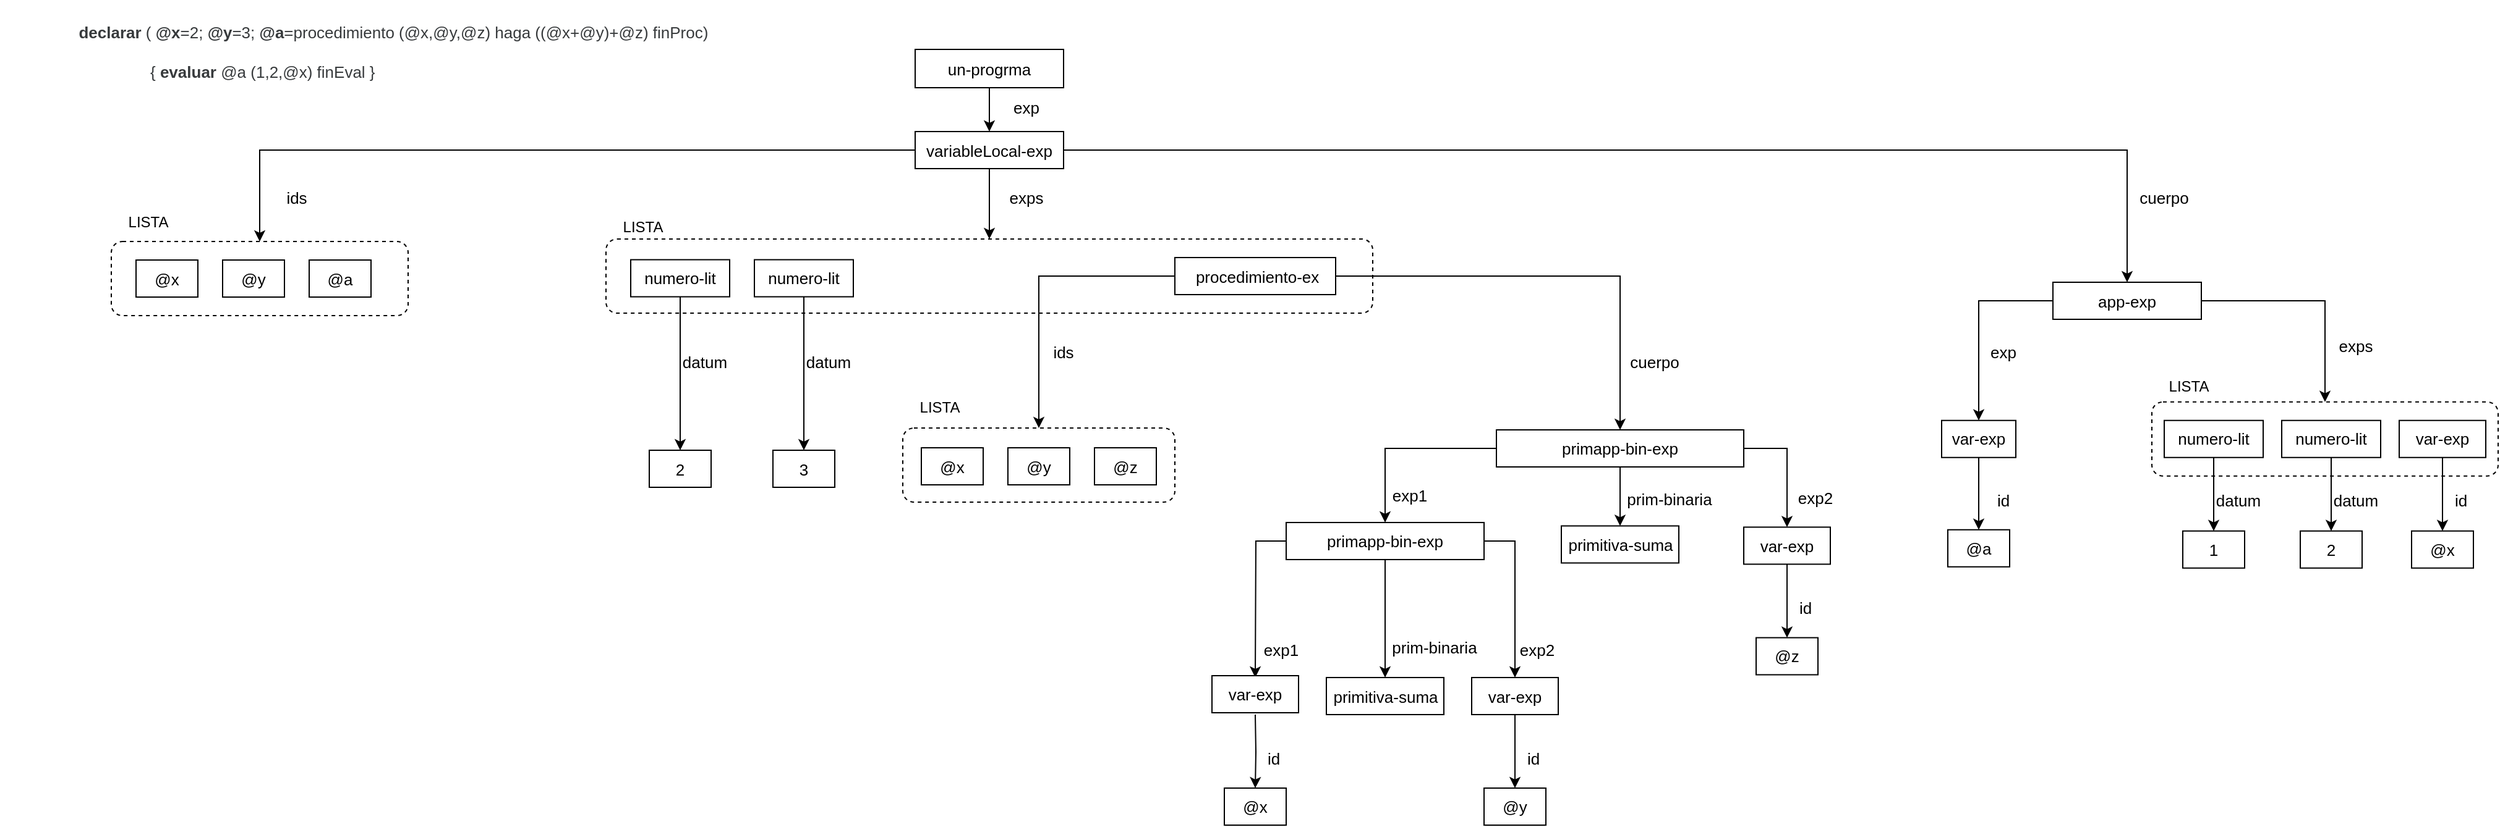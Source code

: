 <mxfile version="12.8.1" type="device"><diagram id="6paT6bCICy1OjPJKSsrn" name="Page-1"><mxGraphModel dx="2500" dy="2057" grid="1" gridSize="10" guides="1" tooltips="1" connect="1" arrows="1" fold="1" page="1" pageScale="1" pageWidth="827" pageHeight="1169" math="0" shadow="0"><root><mxCell id="0"/><mxCell id="1" parent="0"/><mxCell id="sHpWsN7wP_wHzQN0DbOn-65" value="" style="rounded=1;whiteSpace=wrap;html=1;fillColor=none;strokeColor=#000000;fontSize=13;dashed=1;" parent="1" vertex="1"><mxGeometry x="180" y="-906.5" width="620" height="60" as="geometry"/></mxCell><mxCell id="sHpWsN7wP_wHzQN0DbOn-20" value="" style="rounded=1;whiteSpace=wrap;html=1;fillColor=none;strokeColor=#000000;fontSize=13;dashed=1;" parent="1" vertex="1"><mxGeometry x="-220" y="-904.5" width="240" height="60" as="geometry"/></mxCell><mxCell id="sHpWsN7wP_wHzQN0DbOn-1" value="&lt;p style=&quot;box-sizing: border-box; margin-top: 0px; margin-bottom: 1rem; color: rgb(55, 58, 60); font-family: poppins, sans-serif; font-size: 13px; text-align: left; background-color: rgb(255, 255, 255);&quot;&gt;&lt;b style=&quot;font-size: 13px;&quot;&gt;declarar &lt;/b&gt;( &lt;b style=&quot;font-size: 13px;&quot;&gt;@x&lt;/b&gt;=2; &lt;b style=&quot;font-size: 13px;&quot;&gt;@y&lt;/b&gt;=3; &lt;b style=&quot;font-size: 13px;&quot;&gt;@a&lt;/b&gt;=procedimiento (@x,@y,@z) haga ((@x+@y)+@z) finProc)&amp;nbsp;&lt;/p&gt;&lt;p style=&quot;box-sizing: border-box; margin-top: 0px; margin-bottom: 1rem; color: rgb(55, 58, 60); font-family: poppins, sans-serif; font-size: 13px; text-align: left; background-color: rgb(255, 255, 255);&quot;&gt;&amp;nbsp; &amp;nbsp; &amp;nbsp; &amp;nbsp; &amp;nbsp; &amp;nbsp; &amp;nbsp; &amp;nbsp; { &lt;b style=&quot;font-size: 13px;&quot;&gt;evaluar &lt;/b&gt;@a (1,2,@x) finEval }&lt;/p&gt;" style="text;html=1;strokeColor=none;fillColor=none;align=center;verticalAlign=middle;whiteSpace=wrap;rounded=0;fontSize=13;" parent="1" vertex="1"><mxGeometry x="-310" y="-1100" width="640" height="99" as="geometry"/></mxCell><mxCell id="sHpWsN7wP_wHzQN0DbOn-13" style="edgeStyle=orthogonalEdgeStyle;rounded=0;orthogonalLoop=1;jettySize=auto;html=1;exitX=0.5;exitY=1;exitDx=0;exitDy=0;entryX=0.5;entryY=0;entryDx=0;entryDy=0;fontSize=13;" parent="1" source="sHpWsN7wP_wHzQN0DbOn-2" target="sHpWsN7wP_wHzQN0DbOn-12" edge="1"><mxGeometry relative="1" as="geometry"/></mxCell><mxCell id="sHpWsN7wP_wHzQN0DbOn-2" value="un-progrma" style="rounded=0;whiteSpace=wrap;html=1;fontSize=13;" parent="1" vertex="1"><mxGeometry x="430" y="-1060" width="120" height="31" as="geometry"/></mxCell><mxCell id="sHpWsN7wP_wHzQN0DbOn-107" style="edgeStyle=orthogonalEdgeStyle;rounded=0;orthogonalLoop=1;jettySize=auto;html=1;exitX=1;exitY=0.5;exitDx=0;exitDy=0;entryX=0.5;entryY=0;entryDx=0;entryDy=0;fontSize=13;" parent="1" source="sHpWsN7wP_wHzQN0DbOn-9" target="sHpWsN7wP_wHzQN0DbOn-82" edge="1"><mxGeometry relative="1" as="geometry"/></mxCell><mxCell id="4M6vIa29x8ZgfEifH70W-3" style="edgeStyle=orthogonalEdgeStyle;rounded=0;orthogonalLoop=1;jettySize=auto;html=1;exitX=0;exitY=0.5;exitDx=0;exitDy=0;entryX=0.5;entryY=0;entryDx=0;entryDy=0;" parent="1" source="sHpWsN7wP_wHzQN0DbOn-9" target="sHpWsN7wP_wHzQN0DbOn-85" edge="1"><mxGeometry relative="1" as="geometry"/></mxCell><mxCell id="sHpWsN7wP_wHzQN0DbOn-9" value="&amp;nbsp;procedimiento-ex" style="rounded=0;whiteSpace=wrap;html=1;fontSize=13;" parent="1" vertex="1"><mxGeometry x="640" y="-891.5" width="130" height="30" as="geometry"/></mxCell><mxCell id="sHpWsN7wP_wHzQN0DbOn-39" style="edgeStyle=orthogonalEdgeStyle;rounded=0;orthogonalLoop=1;jettySize=auto;html=1;exitX=1;exitY=0.5;exitDx=0;exitDy=0;entryX=0.5;entryY=0;entryDx=0;entryDy=0;fontSize=13;" parent="1" source="sHpWsN7wP_wHzQN0DbOn-11" target="sHpWsN7wP_wHzQN0DbOn-35" edge="1"><mxGeometry relative="1" as="geometry"><mxPoint x="1570" y="-812" as="targetPoint"/><Array as="points"><mxPoint x="1570" y="-856"/></Array></mxGeometry></mxCell><mxCell id="sHpWsN7wP_wHzQN0DbOn-40" style="edgeStyle=orthogonalEdgeStyle;rounded=0;orthogonalLoop=1;jettySize=auto;html=1;exitX=0;exitY=0.5;exitDx=0;exitDy=0;entryX=0.5;entryY=0;entryDx=0;entryDy=0;fontSize=13;" parent="1" source="sHpWsN7wP_wHzQN0DbOn-11" target="sHpWsN7wP_wHzQN0DbOn-34" edge="1"><mxGeometry relative="1" as="geometry"/></mxCell><mxCell id="sHpWsN7wP_wHzQN0DbOn-11" value="app-exp" style="rounded=0;whiteSpace=wrap;html=1;fontSize=13;" parent="1" vertex="1"><mxGeometry x="1350" y="-871.5" width="120" height="30" as="geometry"/></mxCell><mxCell id="sHpWsN7wP_wHzQN0DbOn-19" style="edgeStyle=orthogonalEdgeStyle;rounded=0;orthogonalLoop=1;jettySize=auto;html=1;exitX=0;exitY=0.5;exitDx=0;exitDy=0;entryX=0.5;entryY=0;entryDx=0;entryDy=0;fontSize=13;" parent="1" source="sHpWsN7wP_wHzQN0DbOn-12" target="sHpWsN7wP_wHzQN0DbOn-20" edge="1"><mxGeometry relative="1" as="geometry"><mxPoint x="270" y="-940" as="targetPoint"/></mxGeometry></mxCell><mxCell id="sHpWsN7wP_wHzQN0DbOn-22" style="edgeStyle=orthogonalEdgeStyle;rounded=0;orthogonalLoop=1;jettySize=auto;html=1;exitX=1;exitY=0.5;exitDx=0;exitDy=0;entryX=0.5;entryY=0;entryDx=0;entryDy=0;fontSize=13;" parent="1" source="sHpWsN7wP_wHzQN0DbOn-12" target="sHpWsN7wP_wHzQN0DbOn-11" edge="1"><mxGeometry relative="1" as="geometry"><mxPoint x="660" y="-920" as="targetPoint"/></mxGeometry></mxCell><mxCell id="sHpWsN7wP_wHzQN0DbOn-159" style="edgeStyle=orthogonalEdgeStyle;rounded=0;orthogonalLoop=1;jettySize=auto;html=1;exitX=0.5;exitY=1;exitDx=0;exitDy=0;entryX=0.5;entryY=0;entryDx=0;entryDy=0;fontSize=13;" parent="1" source="sHpWsN7wP_wHzQN0DbOn-12" target="sHpWsN7wP_wHzQN0DbOn-65" edge="1"><mxGeometry relative="1" as="geometry"/></mxCell><mxCell id="sHpWsN7wP_wHzQN0DbOn-12" value="variableLocal-exp" style="rounded=0;whiteSpace=wrap;html=1;fontSize=13;" parent="1" vertex="1"><mxGeometry x="430" y="-993.5" width="120" height="30" as="geometry"/></mxCell><mxCell id="sHpWsN7wP_wHzQN0DbOn-14" value="exp" style="text;html=1;strokeColor=none;fillColor=none;align=center;verticalAlign=middle;whiteSpace=wrap;rounded=0;fontSize=13;" parent="1" vertex="1"><mxGeometry x="500" y="-1023.5" width="40" height="20" as="geometry"/></mxCell><mxCell id="sHpWsN7wP_wHzQN0DbOn-23" value="@x" style="rounded=0;whiteSpace=wrap;html=1;strokeColor=#000000;fillColor=none;fontSize=13;" parent="1" vertex="1"><mxGeometry x="-200" y="-889.5" width="50" height="30" as="geometry"/></mxCell><mxCell id="sHpWsN7wP_wHzQN0DbOn-24" value="@y" style="rounded=0;whiteSpace=wrap;html=1;strokeColor=#000000;fillColor=none;fontSize=13;" parent="1" vertex="1"><mxGeometry x="-130" y="-889.5" width="50" height="30" as="geometry"/></mxCell><mxCell id="sHpWsN7wP_wHzQN0DbOn-25" value="@a" style="rounded=0;whiteSpace=wrap;html=1;strokeColor=#000000;fillColor=none;fontSize=13;" parent="1" vertex="1"><mxGeometry x="-60" y="-889.5" width="50" height="30" as="geometry"/></mxCell><mxCell id="sHpWsN7wP_wHzQN0DbOn-29" value="cuerpo" style="text;html=1;strokeColor=none;fillColor=none;align=center;verticalAlign=middle;whiteSpace=wrap;rounded=0;fontSize=13;" parent="1" vertex="1"><mxGeometry x="1420" y="-950" width="40" height="20" as="geometry"/></mxCell><mxCell id="sHpWsN7wP_wHzQN0DbOn-30" value="ids" style="text;html=1;strokeColor=none;fillColor=none;align=center;verticalAlign=middle;whiteSpace=wrap;rounded=0;fontSize=13;" parent="1" vertex="1"><mxGeometry x="-90" y="-950" width="40" height="20" as="geometry"/></mxCell><mxCell id="sHpWsN7wP_wHzQN0DbOn-49" style="edgeStyle=orthogonalEdgeStyle;rounded=0;orthogonalLoop=1;jettySize=auto;html=1;exitX=0.5;exitY=1;exitDx=0;exitDy=0;entryX=0.5;entryY=0;entryDx=0;entryDy=0;fontSize=13;" parent="1" source="sHpWsN7wP_wHzQN0DbOn-34" target="sHpWsN7wP_wHzQN0DbOn-48" edge="1"><mxGeometry relative="1" as="geometry"/></mxCell><mxCell id="sHpWsN7wP_wHzQN0DbOn-34" value="var-exp" style="rounded=0;whiteSpace=wrap;html=1;fontSize=13;" parent="1" vertex="1"><mxGeometry x="1260" y="-759.63" width="60" height="30" as="geometry"/></mxCell><mxCell id="sHpWsN7wP_wHzQN0DbOn-35" value="" style="rounded=1;whiteSpace=wrap;html=1;fillColor=none;strokeColor=#000000;fontSize=13;dashed=1;" parent="1" vertex="1"><mxGeometry x="1430" y="-774.63" width="280" height="60" as="geometry"/></mxCell><mxCell id="sHpWsN7wP_wHzQN0DbOn-46" style="edgeStyle=orthogonalEdgeStyle;rounded=0;orthogonalLoop=1;jettySize=auto;html=1;exitX=0.5;exitY=1;exitDx=0;exitDy=0;fontSize=13;" parent="1" source="sHpWsN7wP_wHzQN0DbOn-36" target="sHpWsN7wP_wHzQN0DbOn-45" edge="1"><mxGeometry relative="1" as="geometry"/></mxCell><mxCell id="sHpWsN7wP_wHzQN0DbOn-36" value="numero-lit" style="rounded=0;whiteSpace=wrap;html=1;fontSize=13;" parent="1" vertex="1"><mxGeometry x="1440" y="-759.63" width="80" height="30" as="geometry"/></mxCell><mxCell id="sHpWsN7wP_wHzQN0DbOn-43" style="edgeStyle=orthogonalEdgeStyle;rounded=0;orthogonalLoop=1;jettySize=auto;html=1;entryX=0.5;entryY=0;entryDx=0;entryDy=0;fontSize=13;" parent="1" source="sHpWsN7wP_wHzQN0DbOn-38" target="sHpWsN7wP_wHzQN0DbOn-42" edge="1"><mxGeometry relative="1" as="geometry"/></mxCell><mxCell id="sHpWsN7wP_wHzQN0DbOn-38" value="var-exp" style="rounded=0;whiteSpace=wrap;html=1;fontSize=13;" parent="1" vertex="1"><mxGeometry x="1630" y="-759.63" width="70" height="30" as="geometry"/></mxCell><mxCell id="sHpWsN7wP_wHzQN0DbOn-47" style="edgeStyle=orthogonalEdgeStyle;rounded=0;orthogonalLoop=1;jettySize=auto;html=1;exitX=0.5;exitY=1;exitDx=0;exitDy=0;entryX=0.5;entryY=0;entryDx=0;entryDy=0;fontSize=13;" parent="1" source="sHpWsN7wP_wHzQN0DbOn-41" target="sHpWsN7wP_wHzQN0DbOn-44" edge="1"><mxGeometry relative="1" as="geometry"/></mxCell><mxCell id="sHpWsN7wP_wHzQN0DbOn-41" value="numero-lit" style="rounded=0;whiteSpace=wrap;html=1;fontSize=13;" parent="1" vertex="1"><mxGeometry x="1535" y="-759.63" width="80" height="30" as="geometry"/></mxCell><mxCell id="sHpWsN7wP_wHzQN0DbOn-42" value="@x" style="rounded=0;whiteSpace=wrap;html=1;strokeColor=#000000;fillColor=none;fontSize=13;" parent="1" vertex="1"><mxGeometry x="1640" y="-670.13" width="50" height="30" as="geometry"/></mxCell><mxCell id="sHpWsN7wP_wHzQN0DbOn-44" value="2" style="rounded=0;whiteSpace=wrap;html=1;strokeColor=#000000;fillColor=none;fontSize=13;" parent="1" vertex="1"><mxGeometry x="1550" y="-670.13" width="50" height="30" as="geometry"/></mxCell><mxCell id="sHpWsN7wP_wHzQN0DbOn-45" value="1" style="rounded=0;whiteSpace=wrap;html=1;strokeColor=#000000;fillColor=none;fontSize=13;" parent="1" vertex="1"><mxGeometry x="1455" y="-670.13" width="50" height="30" as="geometry"/></mxCell><mxCell id="sHpWsN7wP_wHzQN0DbOn-48" value="@a" style="rounded=0;whiteSpace=wrap;html=1;strokeColor=#000000;fillColor=none;fontSize=13;" parent="1" vertex="1"><mxGeometry x="1265" y="-671.13" width="50" height="30" as="geometry"/></mxCell><mxCell id="sHpWsN7wP_wHzQN0DbOn-50" value="cuerpo" style="text;html=1;strokeColor=none;fillColor=none;align=center;verticalAlign=middle;whiteSpace=wrap;rounded=0;fontSize=13;" parent="1" vertex="1"><mxGeometry x="1007.5" y="-817" width="40" height="20" as="geometry"/></mxCell><mxCell id="sHpWsN7wP_wHzQN0DbOn-51" value="exps" style="text;html=1;strokeColor=none;fillColor=none;align=center;verticalAlign=middle;whiteSpace=wrap;rounded=0;fontSize=13;" parent="1" vertex="1"><mxGeometry x="1575" y="-830" width="40" height="20" as="geometry"/></mxCell><mxCell id="sHpWsN7wP_wHzQN0DbOn-53" value="id" style="text;html=1;strokeColor=none;fillColor=none;align=center;verticalAlign=middle;whiteSpace=wrap;rounded=0;fontSize=13;" parent="1" vertex="1"><mxGeometry x="1290" y="-704.63" width="40" height="20" as="geometry"/></mxCell><mxCell id="sHpWsN7wP_wHzQN0DbOn-54" value="id" style="text;html=1;strokeColor=none;fillColor=none;align=center;verticalAlign=middle;whiteSpace=wrap;rounded=0;fontSize=13;" parent="1" vertex="1"><mxGeometry x="1660" y="-704.63" width="40" height="20" as="geometry"/></mxCell><mxCell id="sHpWsN7wP_wHzQN0DbOn-57" value="datum" style="text;html=1;strokeColor=none;fillColor=none;align=center;verticalAlign=middle;whiteSpace=wrap;rounded=0;fontSize=13;" parent="1" vertex="1"><mxGeometry x="1575" y="-704.63" width="40" height="20" as="geometry"/></mxCell><mxCell id="sHpWsN7wP_wHzQN0DbOn-58" value="datum" style="text;html=1;strokeColor=none;fillColor=none;align=center;verticalAlign=middle;whiteSpace=wrap;rounded=0;fontSize=13;" parent="1" vertex="1"><mxGeometry x="1480" y="-704.63" width="40" height="20" as="geometry"/></mxCell><mxCell id="sHpWsN7wP_wHzQN0DbOn-66" style="edgeStyle=orthogonalEdgeStyle;rounded=0;orthogonalLoop=1;jettySize=auto;html=1;exitX=0.5;exitY=1;exitDx=0;exitDy=0;fontSize=13;" parent="1" source="sHpWsN7wP_wHzQN0DbOn-67" target="sHpWsN7wP_wHzQN0DbOn-74" edge="1"><mxGeometry relative="1" as="geometry"/></mxCell><mxCell id="sHpWsN7wP_wHzQN0DbOn-67" value="numero-lit" style="rounded=0;whiteSpace=wrap;html=1;fontSize=13;" parent="1" vertex="1"><mxGeometry x="200" y="-889.75" width="80" height="30" as="geometry"/></mxCell><mxCell id="sHpWsN7wP_wHzQN0DbOn-80" style="edgeStyle=orthogonalEdgeStyle;rounded=0;orthogonalLoop=1;jettySize=auto;html=1;exitX=0.5;exitY=1;exitDx=0;exitDy=0;entryX=0.5;entryY=0;entryDx=0;entryDy=0;fontSize=13;" parent="1" source="sHpWsN7wP_wHzQN0DbOn-71" target="sHpWsN7wP_wHzQN0DbOn-73" edge="1"><mxGeometry relative="1" as="geometry"/></mxCell><mxCell id="sHpWsN7wP_wHzQN0DbOn-71" value="numero-lit" style="rounded=0;whiteSpace=wrap;html=1;fontSize=13;" parent="1" vertex="1"><mxGeometry x="300" y="-889.75" width="80" height="30" as="geometry"/></mxCell><mxCell id="sHpWsN7wP_wHzQN0DbOn-73" value="3" style="rounded=0;whiteSpace=wrap;html=1;strokeColor=#000000;fillColor=none;fontSize=13;" parent="1" vertex="1"><mxGeometry x="315" y="-735.5" width="50" height="30" as="geometry"/></mxCell><mxCell id="sHpWsN7wP_wHzQN0DbOn-74" value="2" style="rounded=0;whiteSpace=wrap;html=1;strokeColor=#000000;fillColor=none;fontSize=13;" parent="1" vertex="1"><mxGeometry x="215" y="-735.5" width="50" height="30" as="geometry"/></mxCell><mxCell id="sHpWsN7wP_wHzQN0DbOn-76" value="datum" style="text;html=1;strokeColor=none;fillColor=none;align=center;verticalAlign=middle;whiteSpace=wrap;rounded=0;fontSize=13;" parent="1" vertex="1"><mxGeometry x="340" y="-817" width="40" height="20" as="geometry"/></mxCell><mxCell id="sHpWsN7wP_wHzQN0DbOn-77" value="datum" style="text;html=1;strokeColor=none;fillColor=none;align=center;verticalAlign=middle;whiteSpace=wrap;rounded=0;fontSize=13;" parent="1" vertex="1"><mxGeometry x="240" y="-817" width="40" height="20" as="geometry"/></mxCell><mxCell id="sHpWsN7wP_wHzQN0DbOn-116" style="edgeStyle=orthogonalEdgeStyle;rounded=0;orthogonalLoop=1;jettySize=auto;html=1;fontSize=13;" parent="1" source="sHpWsN7wP_wHzQN0DbOn-82" target="sHpWsN7wP_wHzQN0DbOn-115" edge="1"><mxGeometry relative="1" as="geometry"/></mxCell><mxCell id="sHpWsN7wP_wHzQN0DbOn-120" style="edgeStyle=orthogonalEdgeStyle;rounded=0;orthogonalLoop=1;jettySize=auto;html=1;exitX=1;exitY=0.5;exitDx=0;exitDy=0;entryX=0.5;entryY=0;entryDx=0;entryDy=0;fontSize=13;" parent="1" source="sHpWsN7wP_wHzQN0DbOn-82" target="sHpWsN7wP_wHzQN0DbOn-117" edge="1"><mxGeometry relative="1" as="geometry"/></mxCell><mxCell id="sHpWsN7wP_wHzQN0DbOn-122" style="edgeStyle=orthogonalEdgeStyle;rounded=0;orthogonalLoop=1;jettySize=auto;html=1;exitX=0;exitY=0.5;exitDx=0;exitDy=0;entryX=0.5;entryY=0;entryDx=0;entryDy=0;fontSize=13;" parent="1" source="sHpWsN7wP_wHzQN0DbOn-82" target="sHpWsN7wP_wHzQN0DbOn-127" edge="1"><mxGeometry relative="1" as="geometry"><mxPoint x="910" y="-596" as="targetPoint"/></mxGeometry></mxCell><mxCell id="sHpWsN7wP_wHzQN0DbOn-82" value="primapp-bin-exp" style="rounded=0;whiteSpace=wrap;html=1;strokeColor=#000000;fillColor=none;fontSize=13;" parent="1" vertex="1"><mxGeometry x="900" y="-752" width="200" height="30" as="geometry"/></mxCell><mxCell id="sHpWsN7wP_wHzQN0DbOn-85" value="" style="rounded=1;whiteSpace=wrap;html=1;fillColor=none;strokeColor=#000000;fontSize=13;dashed=1;" parent="1" vertex="1"><mxGeometry x="420" y="-753.5" width="220" height="60" as="geometry"/></mxCell><mxCell id="sHpWsN7wP_wHzQN0DbOn-92" value="@x" style="rounded=0;whiteSpace=wrap;html=1;strokeColor=#000000;fillColor=none;fontSize=13;" parent="1" vertex="1"><mxGeometry x="435" y="-737.5" width="50" height="30" as="geometry"/></mxCell><mxCell id="sHpWsN7wP_wHzQN0DbOn-93" value="@y" style="rounded=0;whiteSpace=wrap;html=1;strokeColor=#000000;fillColor=none;fontSize=13;" parent="1" vertex="1"><mxGeometry x="505" y="-737.5" width="50" height="30" as="geometry"/></mxCell><mxCell id="sHpWsN7wP_wHzQN0DbOn-94" value="@z" style="rounded=0;whiteSpace=wrap;html=1;strokeColor=#000000;fillColor=none;fontSize=13;" parent="1" vertex="1"><mxGeometry x="575" y="-737.5" width="50" height="30" as="geometry"/></mxCell><mxCell id="sHpWsN7wP_wHzQN0DbOn-100" value="ids" style="text;html=1;strokeColor=none;fillColor=none;align=center;verticalAlign=middle;whiteSpace=wrap;rounded=0;fontSize=13;" parent="1" vertex="1"><mxGeometry x="530" y="-825" width="40" height="20" as="geometry"/></mxCell><mxCell id="sHpWsN7wP_wHzQN0DbOn-110" value="exps" style="text;html=1;strokeColor=none;fillColor=none;align=center;verticalAlign=middle;whiteSpace=wrap;rounded=0;fontSize=13;" parent="1" vertex="1"><mxGeometry x="500" y="-950" width="40" height="20" as="geometry"/></mxCell><mxCell id="sHpWsN7wP_wHzQN0DbOn-115" value="primitiva-suma" style="rounded=0;whiteSpace=wrap;html=1;strokeColor=#000000;fillColor=none;fontSize=13;" parent="1" vertex="1"><mxGeometry x="952.5" y="-674.25" width="95" height="30" as="geometry"/></mxCell><mxCell id="sHpWsN7wP_wHzQN0DbOn-121" style="edgeStyle=orthogonalEdgeStyle;rounded=0;orthogonalLoop=1;jettySize=auto;html=1;exitX=0.5;exitY=1;exitDx=0;exitDy=0;entryX=0.5;entryY=0;entryDx=0;entryDy=0;fontSize=13;" parent="1" source="sHpWsN7wP_wHzQN0DbOn-117" target="sHpWsN7wP_wHzQN0DbOn-118" edge="1"><mxGeometry relative="1" as="geometry"/></mxCell><mxCell id="sHpWsN7wP_wHzQN0DbOn-117" value="var-exp" style="rounded=0;whiteSpace=wrap;html=1;fontSize=13;" parent="1" vertex="1"><mxGeometry x="1100" y="-673.25" width="70" height="30" as="geometry"/></mxCell><mxCell id="sHpWsN7wP_wHzQN0DbOn-118" value="@z" style="rounded=0;whiteSpace=wrap;html=1;strokeColor=#000000;fillColor=none;fontSize=13;" parent="1" vertex="1"><mxGeometry x="1110" y="-583.75" width="50" height="30" as="geometry"/></mxCell><mxCell id="sHpWsN7wP_wHzQN0DbOn-119" value="id" style="text;html=1;strokeColor=none;fillColor=none;align=center;verticalAlign=middle;whiteSpace=wrap;rounded=0;fontSize=13;" parent="1" vertex="1"><mxGeometry x="1130" y="-618.25" width="40" height="20" as="geometry"/></mxCell><mxCell id="sHpWsN7wP_wHzQN0DbOn-124" style="edgeStyle=orthogonalEdgeStyle;rounded=0;orthogonalLoop=1;jettySize=auto;html=1;exitX=0.5;exitY=1;exitDx=0;exitDy=0;fontSize=13;" parent="1" source="sHpWsN7wP_wHzQN0DbOn-127" target="sHpWsN7wP_wHzQN0DbOn-128" edge="1"><mxGeometry relative="1" as="geometry"/></mxCell><mxCell id="sHpWsN7wP_wHzQN0DbOn-125" style="edgeStyle=orthogonalEdgeStyle;rounded=0;orthogonalLoop=1;jettySize=auto;html=1;exitX=1;exitY=0.5;exitDx=0;exitDy=0;entryX=0.5;entryY=0;entryDx=0;entryDy=0;fontSize=13;" parent="1" source="sHpWsN7wP_wHzQN0DbOn-127" target="sHpWsN7wP_wHzQN0DbOn-130" edge="1"><mxGeometry relative="1" as="geometry"/></mxCell><mxCell id="sHpWsN7wP_wHzQN0DbOn-138" style="edgeStyle=orthogonalEdgeStyle;rounded=0;orthogonalLoop=1;jettySize=auto;html=1;exitX=0;exitY=0.5;exitDx=0;exitDy=0;entryX=0.5;entryY=0;entryDx=0;entryDy=0;fontSize=13;" parent="1" source="sHpWsN7wP_wHzQN0DbOn-127" edge="1"><mxGeometry relative="1" as="geometry"><mxPoint x="705" y="-551.5" as="targetPoint"/></mxGeometry></mxCell><mxCell id="sHpWsN7wP_wHzQN0DbOn-127" value="primapp-bin-exp" style="rounded=0;whiteSpace=wrap;html=1;strokeColor=#000000;fillColor=none;fontSize=13;" parent="1" vertex="1"><mxGeometry x="730" y="-677" width="160" height="30" as="geometry"/></mxCell><mxCell id="sHpWsN7wP_wHzQN0DbOn-128" value="primitiva-suma" style="rounded=0;whiteSpace=wrap;html=1;strokeColor=#000000;fillColor=none;fontSize=13;" parent="1" vertex="1"><mxGeometry x="762.5" y="-551.5" width="95" height="30" as="geometry"/></mxCell><mxCell id="sHpWsN7wP_wHzQN0DbOn-129" style="edgeStyle=orthogonalEdgeStyle;rounded=0;orthogonalLoop=1;jettySize=auto;html=1;exitX=0.5;exitY=1;exitDx=0;exitDy=0;entryX=0.5;entryY=0;entryDx=0;entryDy=0;fontSize=13;" parent="1" source="sHpWsN7wP_wHzQN0DbOn-130" target="sHpWsN7wP_wHzQN0DbOn-131" edge="1"><mxGeometry relative="1" as="geometry"/></mxCell><mxCell id="sHpWsN7wP_wHzQN0DbOn-130" value="var-exp" style="rounded=0;whiteSpace=wrap;html=1;fontSize=13;" parent="1" vertex="1"><mxGeometry x="880" y="-551.5" width="70" height="30" as="geometry"/></mxCell><mxCell id="sHpWsN7wP_wHzQN0DbOn-131" value="@y" style="rounded=0;whiteSpace=wrap;html=1;strokeColor=#000000;fillColor=none;fontSize=13;" parent="1" vertex="1"><mxGeometry x="890" y="-462" width="50" height="30" as="geometry"/></mxCell><mxCell id="sHpWsN7wP_wHzQN0DbOn-132" value="id" style="text;html=1;strokeColor=none;fillColor=none;align=center;verticalAlign=middle;whiteSpace=wrap;rounded=0;fontSize=13;" parent="1" vertex="1"><mxGeometry x="910" y="-496.5" width="40" height="20" as="geometry"/></mxCell><mxCell id="sHpWsN7wP_wHzQN0DbOn-134" style="edgeStyle=orthogonalEdgeStyle;rounded=0;orthogonalLoop=1;jettySize=auto;html=1;exitX=0.5;exitY=1;exitDx=0;exitDy=0;entryX=0.5;entryY=0;entryDx=0;entryDy=0;fontSize=13;" parent="1" target="sHpWsN7wP_wHzQN0DbOn-136" edge="1"><mxGeometry relative="1" as="geometry"><mxPoint x="705" y="-521.5" as="sourcePoint"/></mxGeometry></mxCell><mxCell id="sHpWsN7wP_wHzQN0DbOn-135" value="var-exp" style="rounded=0;whiteSpace=wrap;html=1;fontSize=13;" parent="1" vertex="1"><mxGeometry x="670" y="-553" width="70" height="30" as="geometry"/></mxCell><mxCell id="sHpWsN7wP_wHzQN0DbOn-136" value="@x" style="rounded=0;whiteSpace=wrap;html=1;strokeColor=#000000;fillColor=none;fontSize=13;" parent="1" vertex="1"><mxGeometry x="680" y="-462" width="50" height="30" as="geometry"/></mxCell><mxCell id="sHpWsN7wP_wHzQN0DbOn-137" value="id" style="text;html=1;strokeColor=none;fillColor=none;align=center;verticalAlign=middle;whiteSpace=wrap;rounded=0;fontSize=13;" parent="1" vertex="1"><mxGeometry x="700" y="-496.5" width="40" height="20" as="geometry"/></mxCell><mxCell id="sHpWsN7wP_wHzQN0DbOn-142" value="exp2" style="text;html=1;strokeColor=none;fillColor=none;align=center;verticalAlign=middle;whiteSpace=wrap;rounded=0;fontSize=13;" parent="1" vertex="1"><mxGeometry x="1138" y="-707.5" width="40" height="20" as="geometry"/></mxCell><mxCell id="sHpWsN7wP_wHzQN0DbOn-143" value="exp2" style="text;html=1;strokeColor=none;fillColor=none;align=center;verticalAlign=middle;whiteSpace=wrap;rounded=0;fontSize=13;" parent="1" vertex="1"><mxGeometry x="912.5" y="-583.75" width="40" height="20" as="geometry"/></mxCell><mxCell id="sHpWsN7wP_wHzQN0DbOn-144" value="exp1" style="text;html=1;strokeColor=none;fillColor=none;align=center;verticalAlign=middle;whiteSpace=wrap;rounded=0;fontSize=13;" parent="1" vertex="1"><mxGeometry x="810" y="-708.75" width="40" height="20" as="geometry"/></mxCell><mxCell id="sHpWsN7wP_wHzQN0DbOn-145" value="exp1" style="text;html=1;strokeColor=none;fillColor=none;align=center;verticalAlign=middle;whiteSpace=wrap;rounded=0;fontSize=13;" parent="1" vertex="1"><mxGeometry x="706" y="-583.75" width="40" height="20" as="geometry"/></mxCell><mxCell id="sHpWsN7wP_wHzQN0DbOn-146" value="prim-binaria" style="text;html=1;strokeColor=none;fillColor=none;align=center;verticalAlign=middle;whiteSpace=wrap;rounded=0;fontSize=13;" parent="1" vertex="1"><mxGeometry x="1000" y="-706" width="80" height="20" as="geometry"/></mxCell><mxCell id="sHpWsN7wP_wHzQN0DbOn-147" value="prim-binaria" style="text;html=1;strokeColor=none;fillColor=none;align=center;verticalAlign=middle;whiteSpace=wrap;rounded=0;fontSize=13;" parent="1" vertex="1"><mxGeometry x="810" y="-586.5" width="80" height="20" as="geometry"/></mxCell><mxCell id="sHpWsN7wP_wHzQN0DbOn-149" value="exp" style="text;html=1;strokeColor=none;fillColor=none;align=center;verticalAlign=middle;whiteSpace=wrap;rounded=0;fontSize=13;" parent="1" vertex="1"><mxGeometry x="1290" y="-825" width="40" height="20" as="geometry"/></mxCell><mxCell id="4M6vIa29x8ZgfEifH70W-1" value="LISTA" style="text;html=1;strokeColor=none;fillColor=none;align=center;verticalAlign=middle;whiteSpace=wrap;rounded=0;" parent="1" vertex="1"><mxGeometry x="190" y="-926.5" width="40" height="20" as="geometry"/></mxCell><mxCell id="4M6vIa29x8ZgfEifH70W-4" value="LISTA" style="text;html=1;strokeColor=none;fillColor=none;align=center;verticalAlign=middle;whiteSpace=wrap;rounded=0;" parent="1" vertex="1"><mxGeometry x="-210" y="-930" width="40" height="20" as="geometry"/></mxCell><mxCell id="4M6vIa29x8ZgfEifH70W-5" value="LISTA" style="text;html=1;strokeColor=none;fillColor=none;align=center;verticalAlign=middle;whiteSpace=wrap;rounded=0;" parent="1" vertex="1"><mxGeometry x="1440" y="-797" width="40" height="20" as="geometry"/></mxCell><mxCell id="ZqIooTYZV7nKqhHOBlbs-1" value="LISTA" style="text;html=1;strokeColor=none;fillColor=none;align=center;verticalAlign=middle;whiteSpace=wrap;rounded=0;" vertex="1" parent="1"><mxGeometry x="430" y="-779.63" width="40" height="20" as="geometry"/></mxCell></root></mxGraphModel></diagram></mxfile>